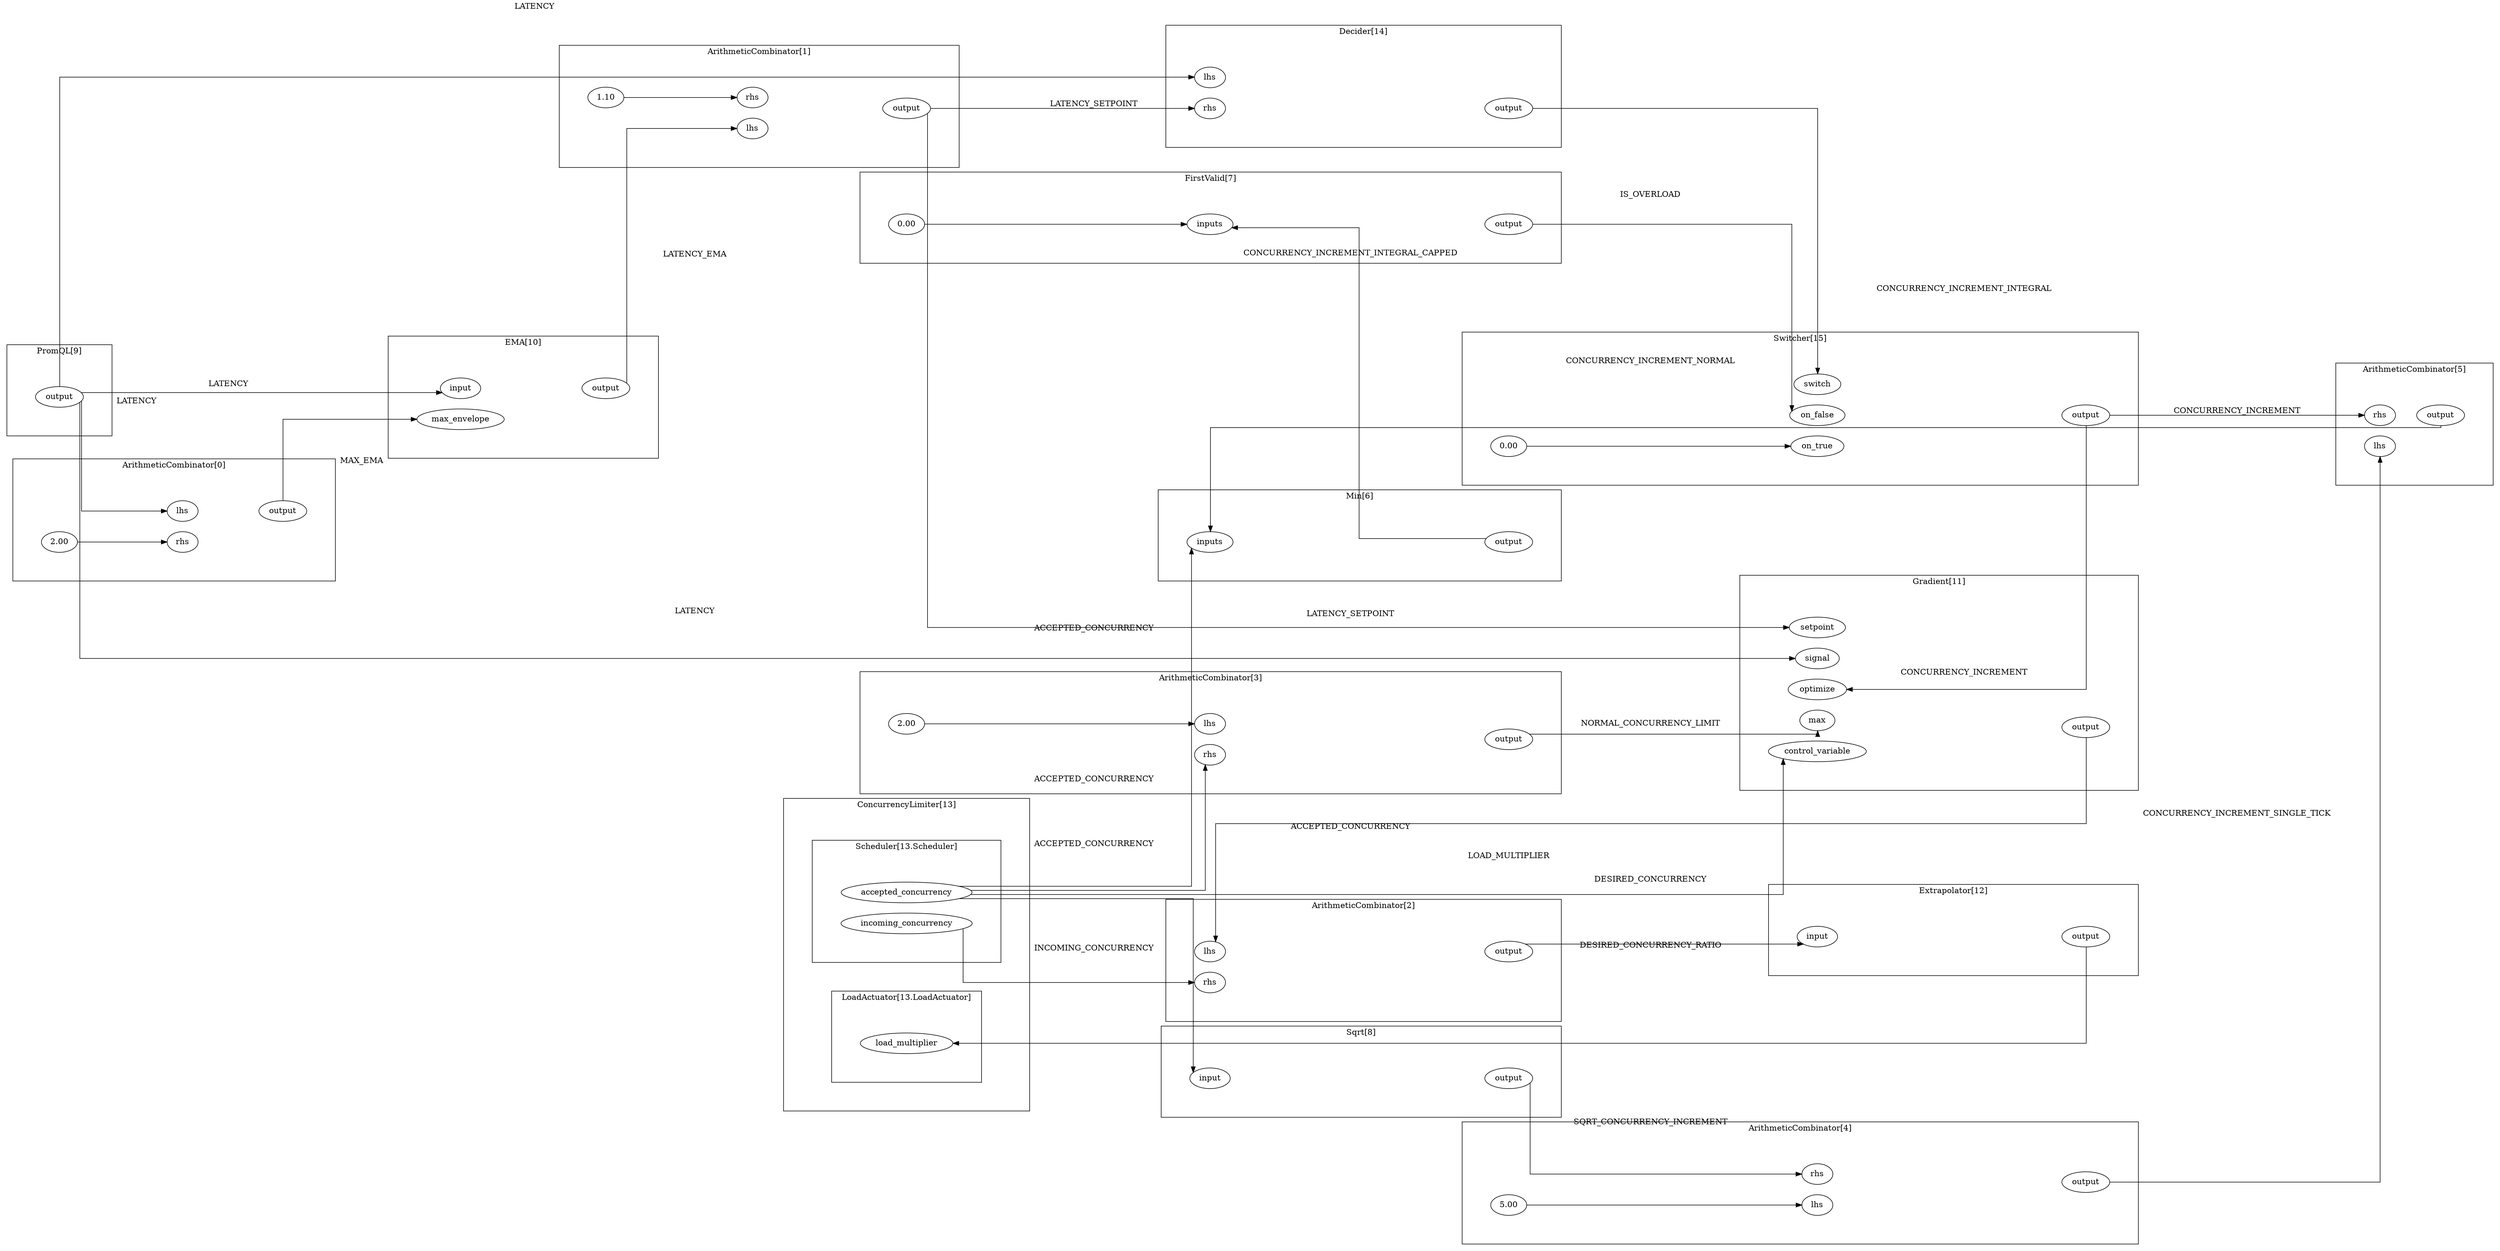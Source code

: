 digraph  {
	subgraph cluster_s1 {
		label="ArithmeticCombinator[0]";margin="50.0";
		n3[label="2.00"];
		n4[label="lhs"];
		n5[label="output"];
		n2[label="rhs"];
		n3->n2;
		n4->n5[style="invis"];
		{rank=same; n5;};
		{rank=same; n2;n4;};
		
	}
	subgraph cluster_s6 {
		label="ArithmeticCombinator[1]";margin="50.0";
		n9[label="1.10"];
		n7[label="lhs"];
		n10[label="output"];
		n8[label="rhs"];
		n9->n8;
		n8->n10[style="invis"];
		{rank=same; n7;n8;};
		{rank=same; n10;};
		
	}
	subgraph cluster_s11 {
		label="ArithmeticCombinator[2]";margin="50.0";
		n13[label="lhs"];
		n14[label="output"];
		n12[label="rhs"];
		n13->n14[style="invis"];
		{rank=same; n12;n13;};
		{rank=same; n14;};
		
	}
	subgraph cluster_s15 {
		label="ArithmeticCombinator[3]";margin="50.0";
		n17[label="2.00"];
		n16[label="lhs"];
		n19[label="output"];
		n18[label="rhs"];
		n17->n16;
		n18->n19[style="invis"];
		{rank=same; n16;n18;};
		{rank=same; n19;};
		
	}
	subgraph cluster_s20 {
		label="ArithmeticCombinator[4]";margin="50.0";
		n23[label="5.00"];
		n22[label="lhs"];
		n24[label="output"];
		n21[label="rhs"];
		n23->n22;
		n22->n24[style="invis"];
		{rank=same; n21;n22;};
		{rank=same; n24;};
		
	}
	subgraph cluster_s25 {
		label="ArithmeticCombinator[5]";margin="50.0";
		n26[label="lhs"];
		n28[label="output"];
		n27[label="rhs"];
		n27->n28[style="invis"];
		{rank=same; n26;n27;};
		{rank=same; n28;};
		
	}
	subgraph cluster_s55 {
		subgraph cluster_s59 {
			label="LoadActuator[13.LoadActuator]";margin="50.0";
			n60[label="load_multiplier"];
			{rank=same; n60;};
			
		}
		subgraph cluster_s56 {
			label="Scheduler[13.Scheduler]";margin="50.0";
			n57[label="accepted_concurrency"];
			n58[label="incoming_concurrency"];
			{rank=same; n57;n58;};
			
		}
		label="ConcurrencyLimiter[13]";margin="50.0";
		
	}
	subgraph cluster_s61 {
		label="Decider[14]";margin="50.0";
		n62[label="lhs"];
		n64[label="output"];
		n63[label="rhs"];
		n63->n64[style="invis"];
		{rank=same; n62;n63;};
		{rank=same; n64;};
		
	}
	subgraph cluster_s41 {
		label="EMA[10]";margin="50.0";
		n43[label="input"];
		n42[label="max_envelope"];
		n44[label="output"];
		n43->n44[style="invis"];
		{rank=same; n42;n43;};
		{rank=same; n44;};
		
	}
	subgraph cluster_s52 {
		label="Extrapolator[12]";margin="50.0";
		n53[label="input"];
		n54[label="output"];
		n53->n54[style="invis"];
		{rank=same; n53;};
		{rank=same; n54;};
		
	}
	subgraph cluster_s32 {
		label="FirstValid[7]";margin="50.0";
		n34[label="0.00"];
		n33[label="inputs"];
		n35[label="output"];
		n34->n33;
		n33->n35[style="invis"];
		{rank=same; n33;n33;};
		{rank=same; n35;};
		
	}
	subgraph cluster_s45 {
		label="Gradient[11]";margin="50.0";
		n47[label="control_variable"];
		n46[label="max"];
		n50[label="optimize"];
		n51[label="output"];
		n49[label="setpoint"];
		n48[label="signal"];
		n50->n51[style="invis"];
		{rank=same; n46;n47;n48;n49;n50;};
		{rank=same; n51;};
		
	}
	subgraph cluster_s29 {
		label="Min[6]";margin="50.0";
		n30[label="inputs"];
		n31[label="output"];
		n30->n31[style="invis"];
		{rank=same; n30;n30;};
		{rank=same; n31;};
		
	}
	subgraph cluster_s39 {
		label="PromQL[9]";margin="50.0";
		n40[label="output"];
		{rank=same; n40;};
		
	}
	subgraph cluster_s36 {
		label="Sqrt[8]";margin="50.0";
		n37[label="input"];
		n38[label="output"];
		n37->n38[style="invis"];
		{rank=same; n38;};
		{rank=same; n37;};
		
	}
	subgraph cluster_s65 {
		label="Switcher[15]";margin="50.0";
		n67[label="0.00"];
		n68[label="on_false"];
		n66[label="on_true"];
		n70[label="output"];
		n69[label="switch"];
		n67->n66;
		n69->n70[style="invis"];
		{rank=same; n66;n68;n69;};
		{rank=same; n70;};
		
	}
	rankdir="LR";splines="ortho";
	n57->n18[label="ACCEPTED_CONCURRENCY"];
	n57->n30[label="ACCEPTED_CONCURRENCY"];
	n57->n37[label="ACCEPTED_CONCURRENCY"];
	n57->n47[label="ACCEPTED_CONCURRENCY"];
	n58->n12[label="INCOMING_CONCURRENCY"];
	n54->n60[label="LOAD_MULTIPLIER"];
	n10->n49[label="LATENCY_SETPOINT"];
	n10->n63[label="LATENCY_SETPOINT"];
	n28->n30[label="CONCURRENCY_INCREMENT_INTEGRAL"];
	n5->n42[label="MAX_EMA"];
	n35->n68[label="CONCURRENCY_INCREMENT_NORMAL"];
	n38->n21[label="SQRT_CONCURRENCY_INCREMENT"];
	n40->n4[label="LATENCY"];
	n40->n43[label="LATENCY"];
	n40->n48[label="LATENCY"];
	n40->n62[label="LATENCY"];
	n44->n7[label="LATENCY_EMA"];
	n14->n53[label="DESIRED_CONCURRENCY_RATIO"];
	n31->n33[label="CONCURRENCY_INCREMENT_INTEGRAL_CAPPED"];
	n51->n13[label="DESIRED_CONCURRENCY"];
	n64->n69[label="IS_OVERLOAD"];
	n70->n27[label="CONCURRENCY_INCREMENT"];
	n70->n50[label="CONCURRENCY_INCREMENT"];
	n19->n46[label="NORMAL_CONCURRENCY_LIMIT"];
	n24->n26[label="CONCURRENCY_INCREMENT_SINGLE_TICK"];
	
}
